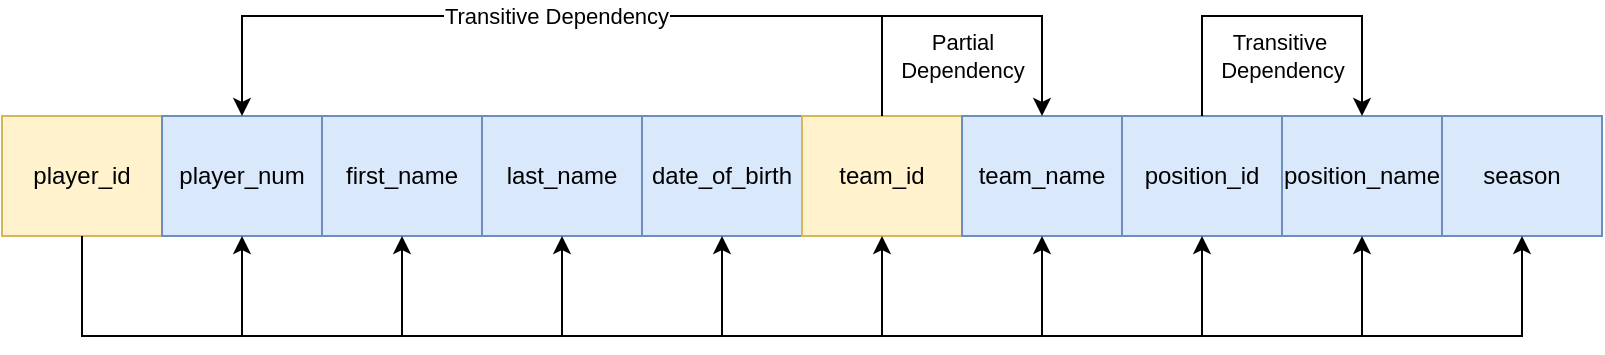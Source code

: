 <mxfile version="26.0.12" pages="3">
  <diagram name="1NF" id="nyibCcpKtxvlzPMr-AUH">
    <mxGraphModel dx="1266" dy="743" grid="1" gridSize="10" guides="1" tooltips="1" connect="1" arrows="1" fold="1" page="1" pageScale="1" pageWidth="850" pageHeight="1100" math="0" shadow="0">
      <root>
        <mxCell id="0" />
        <mxCell id="1" parent="0" />
        <mxCell id="TfNj9lMRgQH9AuEJNFXy-1" value="player_id" style="rounded=0;whiteSpace=wrap;html=1;fillColor=#fff2cc;strokeColor=#d6b656;" vertex="1" parent="1">
          <mxGeometry x="10" y="220" width="80" height="60" as="geometry" />
        </mxCell>
        <mxCell id="TfNj9lMRgQH9AuEJNFXy-5" value="player_num" style="rounded=0;whiteSpace=wrap;html=1;fillColor=#dae8fc;strokeColor=#6c8ebf;" vertex="1" parent="1">
          <mxGeometry x="90" y="220" width="80" height="60" as="geometry" />
        </mxCell>
        <mxCell id="TfNj9lMRgQH9AuEJNFXy-6" value="first_name" style="rounded=0;whiteSpace=wrap;html=1;fillColor=#dae8fc;strokeColor=#6c8ebf;" vertex="1" parent="1">
          <mxGeometry x="170" y="220" width="80" height="60" as="geometry" />
        </mxCell>
        <mxCell id="TfNj9lMRgQH9AuEJNFXy-7" value="last_name" style="rounded=0;whiteSpace=wrap;html=1;fillColor=#dae8fc;strokeColor=#6c8ebf;" vertex="1" parent="1">
          <mxGeometry x="250" y="220" width="80" height="60" as="geometry" />
        </mxCell>
        <mxCell id="TfNj9lMRgQH9AuEJNFXy-8" value="date_of_birth" style="rounded=0;whiteSpace=wrap;html=1;fillColor=#dae8fc;strokeColor=#6c8ebf;" vertex="1" parent="1">
          <mxGeometry x="330" y="220" width="80" height="60" as="geometry" />
        </mxCell>
        <mxCell id="TfNj9lMRgQH9AuEJNFXy-9" value="team_id" style="rounded=0;whiteSpace=wrap;html=1;fillColor=#fff2cc;strokeColor=#d6b656;" vertex="1" parent="1">
          <mxGeometry x="410" y="220" width="80" height="60" as="geometry" />
        </mxCell>
        <mxCell id="TfNj9lMRgQH9AuEJNFXy-10" value="team_name" style="rounded=0;whiteSpace=wrap;html=1;fillColor=#dae8fc;strokeColor=#6c8ebf;" vertex="1" parent="1">
          <mxGeometry x="490" y="220" width="80" height="60" as="geometry" />
        </mxCell>
        <mxCell id="TfNj9lMRgQH9AuEJNFXy-11" value="position_id" style="rounded=0;whiteSpace=wrap;html=1;fillColor=#dae8fc;strokeColor=#6c8ebf;" vertex="1" parent="1">
          <mxGeometry x="570" y="220" width="80" height="60" as="geometry" />
        </mxCell>
        <mxCell id="TfNj9lMRgQH9AuEJNFXy-12" value="position_name" style="rounded=0;whiteSpace=wrap;html=1;fillColor=#dae8fc;strokeColor=#6c8ebf;" vertex="1" parent="1">
          <mxGeometry x="650" y="220" width="80" height="60" as="geometry" />
        </mxCell>
        <mxCell id="TfNj9lMRgQH9AuEJNFXy-15" value="" style="endArrow=classic;html=1;rounded=0;exitX=0.5;exitY=1;exitDx=0;exitDy=0;entryX=0.5;entryY=1;entryDx=0;entryDy=0;" edge="1" parent="1" source="TfNj9lMRgQH9AuEJNFXy-1" target="TfNj9lMRgQH9AuEJNFXy-5">
          <mxGeometry width="50" height="50" relative="1" as="geometry">
            <mxPoint x="100" y="380" as="sourcePoint" />
            <mxPoint x="150" y="330" as="targetPoint" />
            <Array as="points">
              <mxPoint x="50" y="330" />
              <mxPoint x="130" y="330" />
            </Array>
          </mxGeometry>
        </mxCell>
        <mxCell id="TfNj9lMRgQH9AuEJNFXy-17" value="" style="endArrow=classic;html=1;rounded=0;exitX=0.5;exitY=1;exitDx=0;exitDy=0;entryX=0.5;entryY=1;entryDx=0;entryDy=0;" edge="1" parent="1" source="TfNj9lMRgQH9AuEJNFXy-1">
          <mxGeometry width="50" height="50" relative="1" as="geometry">
            <mxPoint x="130" y="280" as="sourcePoint" />
            <mxPoint x="210" y="280" as="targetPoint" />
            <Array as="points">
              <mxPoint x="50" y="330" />
              <mxPoint x="210" y="330" />
            </Array>
          </mxGeometry>
        </mxCell>
        <mxCell id="TfNj9lMRgQH9AuEJNFXy-18" value="" style="endArrow=classic;html=1;rounded=0;exitX=0.5;exitY=1;exitDx=0;exitDy=0;entryX=0.5;entryY=1;entryDx=0;entryDy=0;" edge="1" parent="1" target="TfNj9lMRgQH9AuEJNFXy-7">
          <mxGeometry width="50" height="50" relative="1" as="geometry">
            <mxPoint x="50" y="280" as="sourcePoint" />
            <mxPoint x="210" y="280" as="targetPoint" />
            <Array as="points">
              <mxPoint x="50" y="330" />
              <mxPoint x="290" y="330" />
            </Array>
          </mxGeometry>
        </mxCell>
        <mxCell id="TfNj9lMRgQH9AuEJNFXy-19" value="" style="endArrow=classic;html=1;rounded=0;exitX=0.5;exitY=1;exitDx=0;exitDy=0;entryX=0.5;entryY=1;entryDx=0;entryDy=0;" edge="1" parent="1" target="TfNj9lMRgQH9AuEJNFXy-8">
          <mxGeometry width="50" height="50" relative="1" as="geometry">
            <mxPoint x="50" y="280" as="sourcePoint" />
            <mxPoint x="290" y="280" as="targetPoint" />
            <Array as="points">
              <mxPoint x="50" y="330" />
              <mxPoint x="370" y="330" />
            </Array>
          </mxGeometry>
        </mxCell>
        <mxCell id="TfNj9lMRgQH9AuEJNFXy-20" value="" style="endArrow=classic;html=1;rounded=0;exitX=0.5;exitY=1;exitDx=0;exitDy=0;entryX=0.5;entryY=1;entryDx=0;entryDy=0;" edge="1" parent="1" target="TfNj9lMRgQH9AuEJNFXy-9">
          <mxGeometry width="50" height="50" relative="1" as="geometry">
            <mxPoint x="50" y="280" as="sourcePoint" />
            <mxPoint x="370" y="280" as="targetPoint" />
            <Array as="points">
              <mxPoint x="50" y="330" />
              <mxPoint x="450" y="330" />
            </Array>
          </mxGeometry>
        </mxCell>
        <mxCell id="TfNj9lMRgQH9AuEJNFXy-21" value="" style="endArrow=classic;html=1;rounded=0;exitX=0.5;exitY=0;exitDx=0;exitDy=0;entryX=0.5;entryY=0;entryDx=0;entryDy=0;" edge="1" parent="1" source="TfNj9lMRgQH9AuEJNFXy-9" target="TfNj9lMRgQH9AuEJNFXy-10">
          <mxGeometry width="50" height="50" relative="1" as="geometry">
            <mxPoint x="290" y="90" as="sourcePoint" />
            <mxPoint x="690" y="90" as="targetPoint" />
            <Array as="points">
              <mxPoint x="450" y="170" />
              <mxPoint x="530" y="170" />
            </Array>
          </mxGeometry>
        </mxCell>
        <mxCell id="TfNj9lMRgQH9AuEJNFXy-28" value="Partial &lt;br&gt;Dependency" style="edgeLabel;html=1;align=center;verticalAlign=middle;resizable=0;points=[];" vertex="1" connectable="0" parent="TfNj9lMRgQH9AuEJNFXy-21">
          <mxGeometry y="-2" relative="1" as="geometry">
            <mxPoint y="18" as="offset" />
          </mxGeometry>
        </mxCell>
        <mxCell id="TfNj9lMRgQH9AuEJNFXy-22" value="" style="endArrow=classic;html=1;rounded=0;exitX=0.5;exitY=0;exitDx=0;exitDy=0;entryX=0.5;entryY=0;entryDx=0;entryDy=0;" edge="1" parent="1">
          <mxGeometry width="50" height="50" relative="1" as="geometry">
            <mxPoint x="610" y="220" as="sourcePoint" />
            <mxPoint x="690" y="220" as="targetPoint" />
            <Array as="points">
              <mxPoint x="610" y="170" />
              <mxPoint x="690" y="170" />
            </Array>
          </mxGeometry>
        </mxCell>
        <mxCell id="TfNj9lMRgQH9AuEJNFXy-23" value="" style="endArrow=classic;html=1;rounded=0;exitX=0.5;exitY=1;exitDx=0;exitDy=0;entryX=0.5;entryY=1;entryDx=0;entryDy=0;" edge="1" parent="1" target="TfNj9lMRgQH9AuEJNFXy-10">
          <mxGeometry width="50" height="50" relative="1" as="geometry">
            <mxPoint x="50" y="280" as="sourcePoint" />
            <mxPoint x="450" y="280" as="targetPoint" />
            <Array as="points">
              <mxPoint x="50" y="330" />
              <mxPoint x="530" y="330" />
            </Array>
          </mxGeometry>
        </mxCell>
        <mxCell id="TfNj9lMRgQH9AuEJNFXy-24" value="" style="endArrow=classic;html=1;rounded=0;exitX=0.5;exitY=1;exitDx=0;exitDy=0;entryX=0.5;entryY=1;entryDx=0;entryDy=0;" edge="1" parent="1" target="TfNj9lMRgQH9AuEJNFXy-11">
          <mxGeometry width="50" height="50" relative="1" as="geometry">
            <mxPoint x="50" y="280" as="sourcePoint" />
            <mxPoint x="530" y="280" as="targetPoint" />
            <Array as="points">
              <mxPoint x="50" y="330" />
              <mxPoint x="610" y="330" />
            </Array>
          </mxGeometry>
        </mxCell>
        <mxCell id="TfNj9lMRgQH9AuEJNFXy-25" value="" style="endArrow=classic;html=1;rounded=0;exitX=0.5;exitY=1;exitDx=0;exitDy=0;entryX=0.5;entryY=1;entryDx=0;entryDy=0;" edge="1" parent="1" target="TfNj9lMRgQH9AuEJNFXy-12">
          <mxGeometry width="50" height="50" relative="1" as="geometry">
            <mxPoint x="50" y="280" as="sourcePoint" />
            <mxPoint x="610" y="280" as="targetPoint" />
            <Array as="points">
              <mxPoint x="50" y="330" />
              <mxPoint x="690" y="330" />
            </Array>
          </mxGeometry>
        </mxCell>
        <mxCell id="TfNj9lMRgQH9AuEJNFXy-26" value="" style="endArrow=classic;html=1;rounded=0;entryX=0.5;entryY=0;entryDx=0;entryDy=0;" edge="1" parent="1" target="TfNj9lMRgQH9AuEJNFXy-5">
          <mxGeometry width="50" height="50" relative="1" as="geometry">
            <mxPoint x="450" y="220" as="sourcePoint" />
            <mxPoint x="300" y="220" as="targetPoint" />
            <Array as="points">
              <mxPoint x="450" y="170" />
              <mxPoint x="130" y="170" />
            </Array>
          </mxGeometry>
        </mxCell>
        <mxCell id="TfNj9lMRgQH9AuEJNFXy-27" value="Transitive Dependency" style="edgeLabel;html=1;align=center;verticalAlign=middle;resizable=0;points=[];" vertex="1" connectable="0" parent="TfNj9lMRgQH9AuEJNFXy-26">
          <mxGeometry x="0.014" relative="1" as="geometry">
            <mxPoint as="offset" />
          </mxGeometry>
        </mxCell>
        <mxCell id="TfNj9lMRgQH9AuEJNFXy-29" value="Transitive&amp;nbsp;&lt;br&gt;Dependency" style="edgeLabel;html=1;align=center;verticalAlign=middle;resizable=0;points=[];" vertex="1" connectable="0" parent="1">
          <mxGeometry x="650" y="190" as="geometry" />
        </mxCell>
        <mxCell id="TfNj9lMRgQH9AuEJNFXy-30" value="season" style="rounded=0;whiteSpace=wrap;html=1;fillColor=#dae8fc;strokeColor=#6c8ebf;" vertex="1" parent="1">
          <mxGeometry x="730" y="220" width="80" height="60" as="geometry" />
        </mxCell>
        <mxCell id="TfNj9lMRgQH9AuEJNFXy-31" value="" style="endArrow=classic;html=1;rounded=0;exitX=0.5;exitY=1;exitDx=0;exitDy=0;entryX=0.5;entryY=1;entryDx=0;entryDy=0;" edge="1" parent="1" source="TfNj9lMRgQH9AuEJNFXy-1">
          <mxGeometry width="50" height="50" relative="1" as="geometry">
            <mxPoint x="130" y="280" as="sourcePoint" />
            <mxPoint x="770" y="280" as="targetPoint" />
            <Array as="points">
              <mxPoint x="50" y="330" />
              <mxPoint x="770" y="330" />
            </Array>
          </mxGeometry>
        </mxCell>
      </root>
    </mxGraphModel>
  </diagram>
  <diagram name="2NF" id="7e-w_NgSVPGRFYtDtqDV">
    <mxGraphModel dx="1266" dy="743" grid="1" gridSize="10" guides="1" tooltips="1" connect="1" arrows="1" fold="1" page="1" pageScale="1" pageWidth="850" pageHeight="1100" math="0" shadow="0">
      <root>
        <mxCell id="pth28cDREKRtH9ZOYf5g-0" />
        <mxCell id="pth28cDREKRtH9ZOYf5g-1" parent="pth28cDREKRtH9ZOYf5g-0" />
        <mxCell id="pth28cDREKRtH9ZOYf5g-2" value="player_id" style="rounded=0;whiteSpace=wrap;html=1;fillColor=#fff2cc;strokeColor=#d6b656;" vertex="1" parent="pth28cDREKRtH9ZOYf5g-1">
          <mxGeometry x="10" y="220" width="80" height="60" as="geometry" />
        </mxCell>
        <mxCell id="pth28cDREKRtH9ZOYf5g-3" value="player_num" style="rounded=0;whiteSpace=wrap;html=1;fillColor=#dae8fc;strokeColor=#6c8ebf;" vertex="1" parent="pth28cDREKRtH9ZOYf5g-1">
          <mxGeometry x="190" y="420" width="80" height="60" as="geometry" />
        </mxCell>
        <mxCell id="pth28cDREKRtH9ZOYf5g-4" value="first_name" style="rounded=0;whiteSpace=wrap;html=1;fillColor=#dae8fc;strokeColor=#6c8ebf;" vertex="1" parent="pth28cDREKRtH9ZOYf5g-1">
          <mxGeometry x="90" y="220" width="80" height="60" as="geometry" />
        </mxCell>
        <mxCell id="pth28cDREKRtH9ZOYf5g-5" value="last_name" style="rounded=0;whiteSpace=wrap;html=1;fillColor=#dae8fc;strokeColor=#6c8ebf;" vertex="1" parent="pth28cDREKRtH9ZOYf5g-1">
          <mxGeometry x="170" y="220" width="80" height="60" as="geometry" />
        </mxCell>
        <mxCell id="pth28cDREKRtH9ZOYf5g-6" value="date_of_birth" style="rounded=0;whiteSpace=wrap;html=1;fillColor=#dae8fc;strokeColor=#6c8ebf;" vertex="1" parent="pth28cDREKRtH9ZOYf5g-1">
          <mxGeometry x="250" y="220" width="80" height="60" as="geometry" />
        </mxCell>
        <mxCell id="pth28cDREKRtH9ZOYf5g-7" value="team_id" style="rounded=0;whiteSpace=wrap;html=1;fillColor=#fff2cc;strokeColor=#d6b656;" vertex="1" parent="pth28cDREKRtH9ZOYf5g-1">
          <mxGeometry x="30" y="420" width="80" height="60" as="geometry" />
        </mxCell>
        <mxCell id="pth28cDREKRtH9ZOYf5g-8" value="team_name" style="rounded=0;whiteSpace=wrap;html=1;fillColor=#dae8fc;strokeColor=#6c8ebf;" vertex="1" parent="pth28cDREKRtH9ZOYf5g-1">
          <mxGeometry x="110" y="530" width="80" height="60" as="geometry" />
        </mxCell>
        <mxCell id="pth28cDREKRtH9ZOYf5g-9" value="position_id" style="rounded=0;whiteSpace=wrap;html=1;fillColor=#dae8fc;strokeColor=#6c8ebf;" vertex="1" parent="pth28cDREKRtH9ZOYf5g-1">
          <mxGeometry x="330" y="220" width="80" height="60" as="geometry" />
        </mxCell>
        <mxCell id="pth28cDREKRtH9ZOYf5g-10" value="position_name" style="rounded=0;whiteSpace=wrap;html=1;fillColor=#dae8fc;strokeColor=#6c8ebf;" vertex="1" parent="pth28cDREKRtH9ZOYf5g-1">
          <mxGeometry x="410" y="220" width="80" height="60" as="geometry" />
        </mxCell>
        <mxCell id="pth28cDREKRtH9ZOYf5g-12" value="" style="endArrow=classic;html=1;rounded=0;exitX=0.5;exitY=1;exitDx=0;exitDy=0;entryX=0.5;entryY=1;entryDx=0;entryDy=0;" edge="1" parent="pth28cDREKRtH9ZOYf5g-1" source="pth28cDREKRtH9ZOYf5g-2" target="pth28cDREKRtH9ZOYf5g-4">
          <mxGeometry width="50" height="50" relative="1" as="geometry">
            <mxPoint x="130" y="280" as="sourcePoint" />
            <mxPoint x="210" y="280" as="targetPoint" />
            <Array as="points">
              <mxPoint x="50" y="330" />
              <mxPoint x="130" y="330" />
            </Array>
          </mxGeometry>
        </mxCell>
        <mxCell id="pth28cDREKRtH9ZOYf5g-13" value="" style="endArrow=classic;html=1;rounded=0;exitX=0.5;exitY=1;exitDx=0;exitDy=0;entryX=0.5;entryY=1;entryDx=0;entryDy=0;" edge="1" parent="pth28cDREKRtH9ZOYf5g-1" target="pth28cDREKRtH9ZOYf5g-5">
          <mxGeometry width="50" height="50" relative="1" as="geometry">
            <mxPoint x="50" y="280" as="sourcePoint" />
            <mxPoint x="210" y="280" as="targetPoint" />
            <Array as="points">
              <mxPoint x="50" y="330" />
              <mxPoint x="210" y="330" />
            </Array>
          </mxGeometry>
        </mxCell>
        <mxCell id="pth28cDREKRtH9ZOYf5g-14" value="" style="endArrow=classic;html=1;rounded=0;exitX=0.5;exitY=1;exitDx=0;exitDy=0;entryX=0.5;entryY=1;entryDx=0;entryDy=0;" edge="1" parent="pth28cDREKRtH9ZOYf5g-1" target="pth28cDREKRtH9ZOYf5g-6">
          <mxGeometry width="50" height="50" relative="1" as="geometry">
            <mxPoint x="50" y="280" as="sourcePoint" />
            <mxPoint x="290" y="280" as="targetPoint" />
            <Array as="points">
              <mxPoint x="50" y="330" />
              <mxPoint x="290" y="330" />
            </Array>
          </mxGeometry>
        </mxCell>
        <mxCell id="pth28cDREKRtH9ZOYf5g-18" value="" style="endArrow=classic;html=1;rounded=0;entryX=0.5;entryY=0;entryDx=0;entryDy=0;" edge="1" parent="pth28cDREKRtH9ZOYf5g-1" target="pth28cDREKRtH9ZOYf5g-10">
          <mxGeometry width="50" height="50" relative="1" as="geometry">
            <mxPoint x="370" y="220" as="sourcePoint" />
            <mxPoint x="610" y="220" as="targetPoint" />
            <Array as="points">
              <mxPoint x="370" y="170" />
              <mxPoint x="450" y="170" />
            </Array>
          </mxGeometry>
        </mxCell>
        <mxCell id="pth28cDREKRtH9ZOYf5g-24" value="Transitive&amp;nbsp;&lt;br&gt;Dependency" style="edgeLabel;html=1;align=center;verticalAlign=middle;resizable=0;points=[];" vertex="1" connectable="0" parent="pth28cDREKRtH9ZOYf5g-1">
          <mxGeometry x="410" y="190" as="geometry" />
        </mxCell>
        <mxCell id="pth28cDREKRtH9ZOYf5g-25" value="season" style="rounded=0;whiteSpace=wrap;html=1;fillColor=#dae8fc;strokeColor=#6c8ebf;" vertex="1" parent="pth28cDREKRtH9ZOYf5g-1">
          <mxGeometry x="490" y="220" width="80" height="60" as="geometry" />
        </mxCell>
        <mxCell id="pth28cDREKRtH9ZOYf5g-26" value="" style="endArrow=classic;html=1;rounded=0;exitX=0.5;exitY=1;exitDx=0;exitDy=0;entryX=0.5;entryY=1;entryDx=0;entryDy=0;" edge="1" parent="pth28cDREKRtH9ZOYf5g-1" source="pth28cDREKRtH9ZOYf5g-2" target="pth28cDREKRtH9ZOYf5g-10">
          <mxGeometry width="50" height="50" relative="1" as="geometry">
            <mxPoint x="130" y="280" as="sourcePoint" />
            <mxPoint x="770" y="280" as="targetPoint" />
            <Array as="points">
              <mxPoint x="50" y="330" />
              <mxPoint x="450" y="330" />
            </Array>
          </mxGeometry>
        </mxCell>
        <mxCell id="qsoQcUcfYFweNV26hMSh-0" value="player_id" style="rounded=0;whiteSpace=wrap;html=1;fillColor=#fff2cc;strokeColor=#d6b656;" vertex="1" parent="pth28cDREKRtH9ZOYf5g-1">
          <mxGeometry x="110" y="420" width="80" height="60" as="geometry" />
        </mxCell>
        <mxCell id="qsoQcUcfYFweNV26hMSh-1" value="team_id" style="rounded=0;whiteSpace=wrap;html=1;fillColor=#fff2cc;strokeColor=#d6b656;" vertex="1" parent="pth28cDREKRtH9ZOYf5g-1">
          <mxGeometry x="30" y="530" width="80" height="60" as="geometry" />
        </mxCell>
        <mxCell id="qsoQcUcfYFweNV26hMSh-2" value="&lt;font style=&quot;font-size: 18px;&quot;&gt;Assigned Number&lt;/font&gt;" style="text;html=1;align=left;verticalAlign=middle;whiteSpace=wrap;rounded=0;" vertex="1" parent="pth28cDREKRtH9ZOYf5g-1">
          <mxGeometry x="30" y="390" width="240" height="30" as="geometry" />
        </mxCell>
        <mxCell id="qsoQcUcfYFweNV26hMSh-3" value="&lt;font style=&quot;font-size: 18px;&quot;&gt;Assigned Number&lt;/font&gt;" style="text;html=1;align=left;verticalAlign=middle;whiteSpace=wrap;rounded=0;" vertex="1" parent="pth28cDREKRtH9ZOYf5g-1">
          <mxGeometry x="30" y="500" width="160" height="30" as="geometry" />
        </mxCell>
        <mxCell id="qsoQcUcfYFweNV26hMSh-4" value="" style="endArrow=classic;html=1;rounded=0;exitX=0.5;exitY=1;exitDx=0;exitDy=0;entryX=0.5;entryY=1;entryDx=0;entryDy=0;" edge="1" parent="pth28cDREKRtH9ZOYf5g-1" target="pth28cDREKRtH9ZOYf5g-9">
          <mxGeometry width="50" height="50" relative="1" as="geometry">
            <mxPoint x="50" y="280" as="sourcePoint" />
            <mxPoint x="450" y="280" as="targetPoint" />
            <Array as="points">
              <mxPoint x="50" y="330" />
              <mxPoint x="370" y="330" />
            </Array>
          </mxGeometry>
        </mxCell>
      </root>
    </mxGraphModel>
  </diagram>
  <diagram name="3NF" id="CCYZ14KYMx-2Z6CiCBUy">
    <mxGraphModel dx="1266" dy="743" grid="1" gridSize="10" guides="1" tooltips="1" connect="1" arrows="1" fold="1" page="1" pageScale="1" pageWidth="850" pageHeight="1100" math="0" shadow="0">
      <root>
        <mxCell id="9BuyBW4K1CV1LpMyc2EE-0" />
        <mxCell id="9BuyBW4K1CV1LpMyc2EE-1" parent="9BuyBW4K1CV1LpMyc2EE-0" />
        <mxCell id="9BuyBW4K1CV1LpMyc2EE-2" value="player_id" style="rounded=0;whiteSpace=wrap;html=1;fillColor=#fff2cc;strokeColor=#d6b656;" vertex="1" parent="9BuyBW4K1CV1LpMyc2EE-1">
          <mxGeometry x="10" y="220" width="80" height="60" as="geometry" />
        </mxCell>
        <mxCell id="9BuyBW4K1CV1LpMyc2EE-3" value="player_num" style="rounded=0;whiteSpace=wrap;html=1;fillColor=#dae8fc;strokeColor=#6c8ebf;" vertex="1" parent="9BuyBW4K1CV1LpMyc2EE-1">
          <mxGeometry x="190" y="420" width="80" height="60" as="geometry" />
        </mxCell>
        <mxCell id="9BuyBW4K1CV1LpMyc2EE-4" value="first_name" style="rounded=0;whiteSpace=wrap;html=1;fillColor=#dae8fc;strokeColor=#6c8ebf;" vertex="1" parent="9BuyBW4K1CV1LpMyc2EE-1">
          <mxGeometry x="90" y="220" width="80" height="60" as="geometry" />
        </mxCell>
        <mxCell id="9BuyBW4K1CV1LpMyc2EE-5" value="last_name" style="rounded=0;whiteSpace=wrap;html=1;fillColor=#dae8fc;strokeColor=#6c8ebf;" vertex="1" parent="9BuyBW4K1CV1LpMyc2EE-1">
          <mxGeometry x="170" y="220" width="80" height="60" as="geometry" />
        </mxCell>
        <mxCell id="9BuyBW4K1CV1LpMyc2EE-6" value="date_of_birth" style="rounded=0;whiteSpace=wrap;html=1;fillColor=#dae8fc;strokeColor=#6c8ebf;" vertex="1" parent="9BuyBW4K1CV1LpMyc2EE-1">
          <mxGeometry x="250" y="220" width="80" height="60" as="geometry" />
        </mxCell>
        <mxCell id="9BuyBW4K1CV1LpMyc2EE-7" value="team_id" style="rounded=0;whiteSpace=wrap;html=1;fillColor=#fff2cc;strokeColor=#d6b656;" vertex="1" parent="9BuyBW4K1CV1LpMyc2EE-1">
          <mxGeometry x="30" y="420" width="80" height="60" as="geometry" />
        </mxCell>
        <mxCell id="9BuyBW4K1CV1LpMyc2EE-8" value="team_name" style="rounded=0;whiteSpace=wrap;html=1;fillColor=#dae8fc;strokeColor=#6c8ebf;" vertex="1" parent="9BuyBW4K1CV1LpMyc2EE-1">
          <mxGeometry x="110" y="530" width="80" height="60" as="geometry" />
        </mxCell>
        <mxCell id="9BuyBW4K1CV1LpMyc2EE-9" value="position_id" style="rounded=0;whiteSpace=wrap;html=1;fillColor=#dae8fc;strokeColor=#6c8ebf;" vertex="1" parent="9BuyBW4K1CV1LpMyc2EE-1">
          <mxGeometry x="410" y="420" width="80" height="60" as="geometry" />
        </mxCell>
        <mxCell id="9BuyBW4K1CV1LpMyc2EE-11" value="" style="endArrow=classic;html=1;rounded=0;exitX=0.5;exitY=1;exitDx=0;exitDy=0;entryX=0.5;entryY=1;entryDx=0;entryDy=0;" edge="1" parent="9BuyBW4K1CV1LpMyc2EE-1" source="9BuyBW4K1CV1LpMyc2EE-2" target="9BuyBW4K1CV1LpMyc2EE-4">
          <mxGeometry width="50" height="50" relative="1" as="geometry">
            <mxPoint x="130" y="280" as="sourcePoint" />
            <mxPoint x="210" y="280" as="targetPoint" />
            <Array as="points">
              <mxPoint x="50" y="330" />
              <mxPoint x="130" y="330" />
            </Array>
          </mxGeometry>
        </mxCell>
        <mxCell id="9BuyBW4K1CV1LpMyc2EE-12" value="" style="endArrow=classic;html=1;rounded=0;exitX=0.5;exitY=1;exitDx=0;exitDy=0;entryX=0.5;entryY=1;entryDx=0;entryDy=0;" edge="1" parent="9BuyBW4K1CV1LpMyc2EE-1" target="9BuyBW4K1CV1LpMyc2EE-5">
          <mxGeometry width="50" height="50" relative="1" as="geometry">
            <mxPoint x="50" y="280" as="sourcePoint" />
            <mxPoint x="210" y="280" as="targetPoint" />
            <Array as="points">
              <mxPoint x="50" y="330" />
              <mxPoint x="210" y="330" />
            </Array>
          </mxGeometry>
        </mxCell>
        <mxCell id="9BuyBW4K1CV1LpMyc2EE-13" value="" style="endArrow=classic;html=1;rounded=0;exitX=0.5;exitY=1;exitDx=0;exitDy=0;entryX=0.5;entryY=1;entryDx=0;entryDy=0;" edge="1" parent="9BuyBW4K1CV1LpMyc2EE-1" target="9BuyBW4K1CV1LpMyc2EE-6">
          <mxGeometry width="50" height="50" relative="1" as="geometry">
            <mxPoint x="50" y="280" as="sourcePoint" />
            <mxPoint x="290" y="280" as="targetPoint" />
            <Array as="points">
              <mxPoint x="50" y="330" />
              <mxPoint x="290" y="330" />
            </Array>
          </mxGeometry>
        </mxCell>
        <mxCell id="9BuyBW4K1CV1LpMyc2EE-18" value="player_id" style="rounded=0;whiteSpace=wrap;html=1;fillColor=#fff2cc;strokeColor=#d6b656;" vertex="1" parent="9BuyBW4K1CV1LpMyc2EE-1">
          <mxGeometry x="110" y="420" width="80" height="60" as="geometry" />
        </mxCell>
        <mxCell id="9BuyBW4K1CV1LpMyc2EE-19" value="team_id" style="rounded=0;whiteSpace=wrap;html=1;fillColor=#fff2cc;strokeColor=#d6b656;" vertex="1" parent="9BuyBW4K1CV1LpMyc2EE-1">
          <mxGeometry x="30" y="530" width="80" height="60" as="geometry" />
        </mxCell>
        <mxCell id="9BuyBW4K1CV1LpMyc2EE-20" value="&lt;font style=&quot;font-size: 18px;&quot;&gt;ASSIGNED NUMBER&lt;/font&gt;" style="text;html=1;align=left;verticalAlign=middle;whiteSpace=wrap;rounded=0;" vertex="1" parent="9BuyBW4K1CV1LpMyc2EE-1">
          <mxGeometry x="30" y="390" width="240" height="30" as="geometry" />
        </mxCell>
        <mxCell id="9BuyBW4K1CV1LpMyc2EE-21" value="&lt;font style=&quot;font-size: 18px;&quot;&gt;TEAM&lt;/font&gt;" style="text;html=1;align=left;verticalAlign=middle;whiteSpace=wrap;rounded=0;" vertex="1" parent="9BuyBW4K1CV1LpMyc2EE-1">
          <mxGeometry x="30" y="500" width="160" height="30" as="geometry" />
        </mxCell>
        <mxCell id="6cNxsWjWBAHQ7OEO3c06-0" value="position_id" style="rounded=0;whiteSpace=wrap;html=1;fillColor=#dae8fc;strokeColor=#6c8ebf;" vertex="1" parent="9BuyBW4K1CV1LpMyc2EE-1">
          <mxGeometry x="330" y="530" width="80" height="60" as="geometry" />
        </mxCell>
        <mxCell id="6cNxsWjWBAHQ7OEO3c06-1" value="position_name" style="rounded=0;whiteSpace=wrap;html=1;fillColor=#dae8fc;strokeColor=#6c8ebf;" vertex="1" parent="9BuyBW4K1CV1LpMyc2EE-1">
          <mxGeometry x="410" y="530" width="80" height="60" as="geometry" />
        </mxCell>
        <mxCell id="6cNxsWjWBAHQ7OEO3c06-2" value="&lt;font size=&quot;4&quot;&gt;POSITION&lt;/font&gt;" style="text;html=1;align=left;verticalAlign=middle;whiteSpace=wrap;rounded=0;" vertex="1" parent="9BuyBW4K1CV1LpMyc2EE-1">
          <mxGeometry x="330" y="500" width="160" height="30" as="geometry" />
        </mxCell>
        <mxCell id="6cNxsWjWBAHQ7OEO3c06-3" value="&lt;font size=&quot;4&quot;&gt;PLAYER&lt;/font&gt;" style="text;html=1;align=left;verticalAlign=middle;whiteSpace=wrap;rounded=0;" vertex="1" parent="9BuyBW4K1CV1LpMyc2EE-1">
          <mxGeometry x="10" y="190" width="160" height="30" as="geometry" />
        </mxCell>
        <mxCell id="6cNxsWjWBAHQ7OEO3c06-4" value="player_id" style="rounded=0;whiteSpace=wrap;html=1;fillColor=#fff2cc;strokeColor=#d6b656;" vertex="1" parent="9BuyBW4K1CV1LpMyc2EE-1">
          <mxGeometry x="330" y="420" width="80" height="60" as="geometry" />
        </mxCell>
      </root>
    </mxGraphModel>
  </diagram>
</mxfile>
